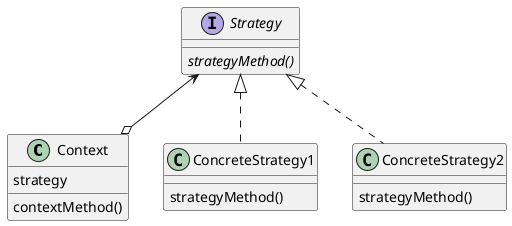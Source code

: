 @startuml

class Context {
	strategy

	contextMethod()
}

interface Strategy {
	{abstract} strategyMethod()
}

class ConcreteStrategy1 {
	strategyMethod()
}

class ConcreteStrategy2 {
	strategyMethod()
}

Strategy <--o Context
Strategy <|.. ConcreteStrategy1
Strategy <|.. ConcreteStrategy2

@enduml